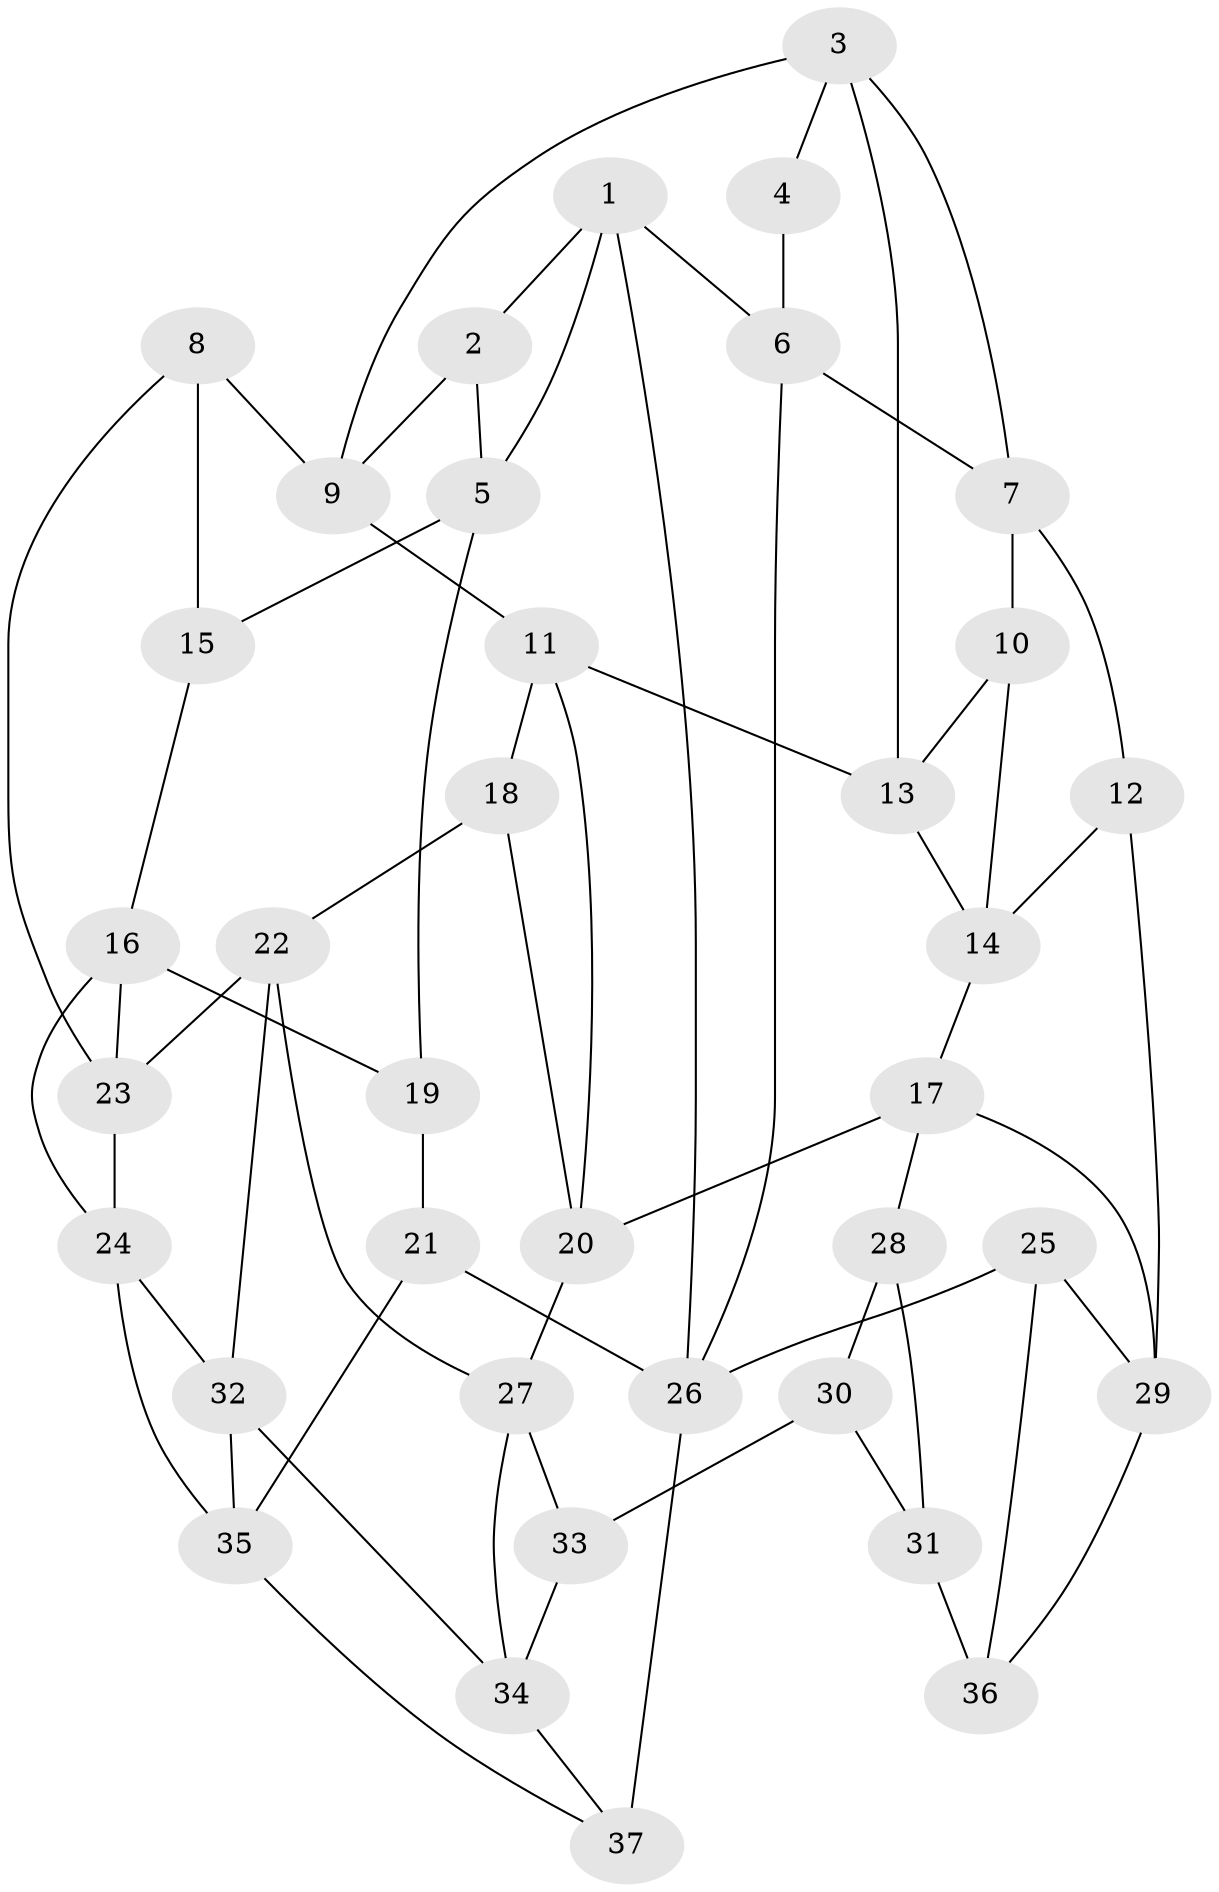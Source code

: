 // original degree distribution, {3: 0.05405405405405406, 6: 0.24324324324324326, 4: 0.21621621621621623, 5: 0.4864864864864865}
// Generated by graph-tools (version 1.1) at 2025/38/03/04/25 23:38:25]
// undirected, 37 vertices, 66 edges
graph export_dot {
  node [color=gray90,style=filled];
  1;
  2;
  3;
  4;
  5;
  6;
  7;
  8;
  9;
  10;
  11;
  12;
  13;
  14;
  15;
  16;
  17;
  18;
  19;
  20;
  21;
  22;
  23;
  24;
  25;
  26;
  27;
  28;
  29;
  30;
  31;
  32;
  33;
  34;
  35;
  36;
  37;
  1 -- 2 [weight=1.0];
  1 -- 5 [weight=1.0];
  1 -- 6 [weight=1.0];
  1 -- 26 [weight=1.0];
  2 -- 5 [weight=1.0];
  2 -- 9 [weight=1.0];
  3 -- 4 [weight=1.0];
  3 -- 7 [weight=1.0];
  3 -- 9 [weight=1.0];
  3 -- 13 [weight=1.0];
  4 -- 6 [weight=2.0];
  5 -- 15 [weight=1.0];
  5 -- 19 [weight=1.0];
  6 -- 7 [weight=1.0];
  6 -- 26 [weight=1.0];
  7 -- 10 [weight=1.0];
  7 -- 12 [weight=1.0];
  8 -- 9 [weight=1.0];
  8 -- 15 [weight=1.0];
  8 -- 23 [weight=1.0];
  9 -- 11 [weight=1.0];
  10 -- 13 [weight=1.0];
  10 -- 14 [weight=1.0];
  11 -- 13 [weight=1.0];
  11 -- 18 [weight=1.0];
  11 -- 20 [weight=1.0];
  12 -- 14 [weight=1.0];
  12 -- 29 [weight=1.0];
  13 -- 14 [weight=1.0];
  14 -- 17 [weight=1.0];
  15 -- 16 [weight=1.0];
  16 -- 19 [weight=1.0];
  16 -- 23 [weight=1.0];
  16 -- 24 [weight=1.0];
  17 -- 20 [weight=1.0];
  17 -- 28 [weight=1.0];
  17 -- 29 [weight=1.0];
  18 -- 20 [weight=1.0];
  18 -- 22 [weight=1.0];
  19 -- 21 [weight=1.0];
  20 -- 27 [weight=1.0];
  21 -- 26 [weight=1.0];
  21 -- 35 [weight=1.0];
  22 -- 23 [weight=1.0];
  22 -- 27 [weight=1.0];
  22 -- 32 [weight=1.0];
  23 -- 24 [weight=1.0];
  24 -- 32 [weight=1.0];
  24 -- 35 [weight=1.0];
  25 -- 26 [weight=1.0];
  25 -- 29 [weight=1.0];
  25 -- 36 [weight=1.0];
  26 -- 37 [weight=2.0];
  27 -- 33 [weight=1.0];
  27 -- 34 [weight=1.0];
  28 -- 30 [weight=1.0];
  28 -- 31 [weight=1.0];
  29 -- 36 [weight=1.0];
  30 -- 31 [weight=1.0];
  30 -- 33 [weight=2.0];
  31 -- 36 [weight=2.0];
  32 -- 34 [weight=1.0];
  32 -- 35 [weight=1.0];
  33 -- 34 [weight=1.0];
  34 -- 37 [weight=1.0];
  35 -- 37 [weight=1.0];
}
